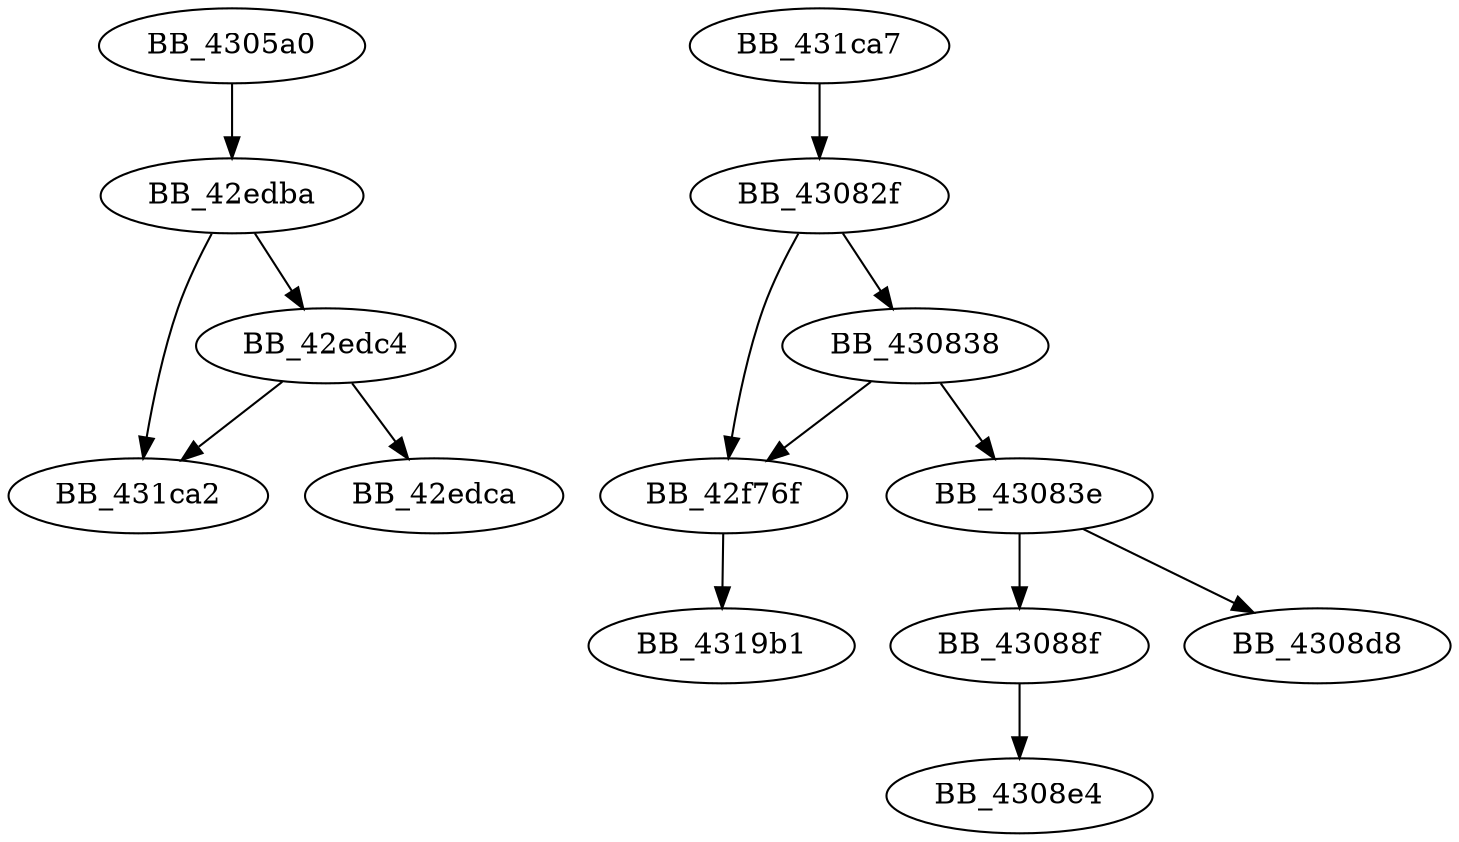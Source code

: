 DiGraph sub_4305A0{
BB_42edba->BB_42edc4
BB_42edba->BB_431ca2
BB_42edc4->BB_42edca
BB_42edc4->BB_431ca2
BB_42f76f->BB_4319b1
BB_4305a0->BB_42edba
BB_43082f->BB_42f76f
BB_43082f->BB_430838
BB_430838->BB_42f76f
BB_430838->BB_43083e
BB_43083e->BB_43088f
BB_43083e->BB_4308d8
BB_43088f->BB_4308e4
BB_431ca7->BB_43082f
}
